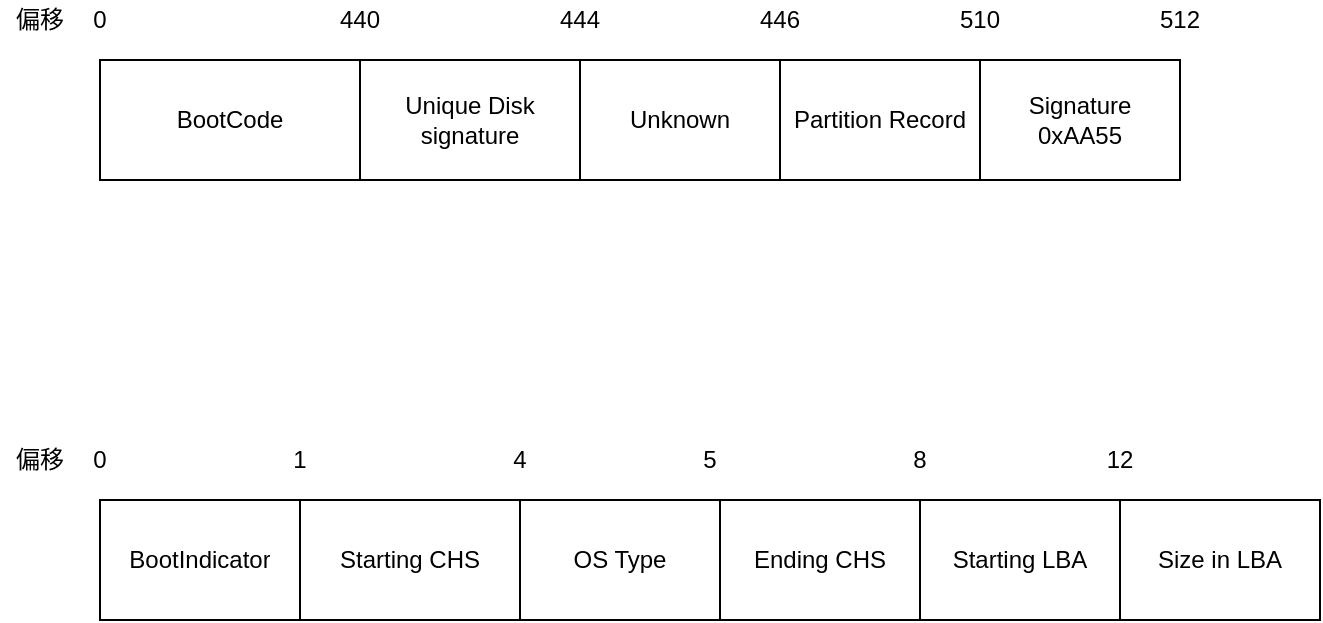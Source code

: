 <mxfile version="13.7.3" type="device"><diagram id="jP2kHnnX1j-LOhW1qqPm" name="第 1 页"><mxGraphModel dx="1086" dy="806" grid="0" gridSize="10" guides="1" tooltips="1" connect="1" arrows="1" fold="1" page="1" pageScale="1" pageWidth="827" pageHeight="1169" math="0" shadow="0"><root><mxCell id="0"/><mxCell id="1" parent="0"/><mxCell id="9b7Xj7pVb3n1cRm_pZ0C-28" value="" style="shape=table;html=1;whiteSpace=wrap;startSize=0;container=1;collapsible=0;childLayout=tableLayout;fillColor=none;" vertex="1" parent="1"><mxGeometry x="80" y="350" width="540" height="60" as="geometry"/></mxCell><mxCell id="9b7Xj7pVb3n1cRm_pZ0C-29" value="" style="shape=partialRectangle;html=1;whiteSpace=wrap;collapsible=0;dropTarget=0;pointerEvents=0;fillColor=none;top=0;left=0;bottom=0;right=0;points=[[0,0.5],[1,0.5]];portConstraint=eastwest;" vertex="1" parent="9b7Xj7pVb3n1cRm_pZ0C-28"><mxGeometry width="540" height="60" as="geometry"/></mxCell><mxCell id="9b7Xj7pVb3n1cRm_pZ0C-30" value="BootCode" style="shape=partialRectangle;html=1;whiteSpace=wrap;connectable=0;fillColor=none;top=0;left=0;bottom=0;right=0;overflow=hidden;" vertex="1" parent="9b7Xj7pVb3n1cRm_pZ0C-29"><mxGeometry width="130" height="60" as="geometry"/></mxCell><mxCell id="9b7Xj7pVb3n1cRm_pZ0C-31" value="Unique Disk signature&lt;br&gt;" style="shape=partialRectangle;html=1;whiteSpace=wrap;connectable=0;fillColor=none;top=0;left=0;bottom=0;right=0;overflow=hidden;" vertex="1" parent="9b7Xj7pVb3n1cRm_pZ0C-29"><mxGeometry x="130" width="110" height="60" as="geometry"/></mxCell><mxCell id="9b7Xj7pVb3n1cRm_pZ0C-32" value="Unknown" style="shape=partialRectangle;html=1;whiteSpace=wrap;connectable=0;fillColor=none;top=0;left=0;bottom=0;right=0;overflow=hidden;" vertex="1" parent="9b7Xj7pVb3n1cRm_pZ0C-29"><mxGeometry x="240" width="100" height="60" as="geometry"/></mxCell><mxCell id="9b7Xj7pVb3n1cRm_pZ0C-45" value="Partition Record" style="shape=partialRectangle;html=1;whiteSpace=wrap;connectable=0;fillColor=none;top=0;left=0;bottom=0;right=0;overflow=hidden;" vertex="1" parent="9b7Xj7pVb3n1cRm_pZ0C-29"><mxGeometry x="340" width="100" height="60" as="geometry"/></mxCell><mxCell id="9b7Xj7pVb3n1cRm_pZ0C-46" value="Signature&lt;br&gt;0xAA55" style="shape=partialRectangle;html=1;whiteSpace=wrap;connectable=0;fillColor=none;top=0;left=0;bottom=0;right=0;overflow=hidden;" vertex="1" parent="9b7Xj7pVb3n1cRm_pZ0C-29"><mxGeometry x="440" width="100" height="60" as="geometry"/></mxCell><mxCell id="9b7Xj7pVb3n1cRm_pZ0C-47" value="0" style="text;html=1;strokeColor=none;fillColor=none;align=center;verticalAlign=middle;whiteSpace=wrap;rounded=0;" vertex="1" parent="1"><mxGeometry x="60" y="320" width="40" height="20" as="geometry"/></mxCell><mxCell id="9b7Xj7pVb3n1cRm_pZ0C-48" value="440" style="text;html=1;strokeColor=none;fillColor=none;align=center;verticalAlign=middle;whiteSpace=wrap;rounded=0;" vertex="1" parent="1"><mxGeometry x="190" y="320" width="40" height="20" as="geometry"/></mxCell><mxCell id="9b7Xj7pVb3n1cRm_pZ0C-49" value="444" style="text;html=1;strokeColor=none;fillColor=none;align=center;verticalAlign=middle;whiteSpace=wrap;rounded=0;" vertex="1" parent="1"><mxGeometry x="300" y="320" width="40" height="20" as="geometry"/></mxCell><mxCell id="9b7Xj7pVb3n1cRm_pZ0C-50" value="446" style="text;html=1;strokeColor=none;fillColor=none;align=center;verticalAlign=middle;whiteSpace=wrap;rounded=0;" vertex="1" parent="1"><mxGeometry x="400" y="320" width="40" height="20" as="geometry"/></mxCell><mxCell id="9b7Xj7pVb3n1cRm_pZ0C-51" value="510" style="text;html=1;strokeColor=none;fillColor=none;align=center;verticalAlign=middle;whiteSpace=wrap;rounded=0;" vertex="1" parent="1"><mxGeometry x="500" y="320" width="40" height="20" as="geometry"/></mxCell><mxCell id="9b7Xj7pVb3n1cRm_pZ0C-52" value="512" style="text;html=1;strokeColor=none;fillColor=none;align=center;verticalAlign=middle;whiteSpace=wrap;rounded=0;" vertex="1" parent="1"><mxGeometry x="600" y="320" width="40" height="20" as="geometry"/></mxCell><mxCell id="9b7Xj7pVb3n1cRm_pZ0C-53" value="偏移" style="text;html=1;strokeColor=none;fillColor=none;align=center;verticalAlign=middle;whiteSpace=wrap;rounded=0;" vertex="1" parent="1"><mxGeometry x="30" y="320" width="40" height="20" as="geometry"/></mxCell><mxCell id="9b7Xj7pVb3n1cRm_pZ0C-54" value="" style="shape=table;html=1;whiteSpace=wrap;startSize=0;container=1;collapsible=0;childLayout=tableLayout;fillColor=none;" vertex="1" parent="1"><mxGeometry x="80" y="570" width="610" height="60" as="geometry"/></mxCell><mxCell id="9b7Xj7pVb3n1cRm_pZ0C-55" value="" style="shape=partialRectangle;html=1;whiteSpace=wrap;collapsible=0;dropTarget=0;pointerEvents=0;fillColor=none;top=0;left=0;bottom=0;right=0;points=[[0,0.5],[1,0.5]];portConstraint=eastwest;" vertex="1" parent="9b7Xj7pVb3n1cRm_pZ0C-54"><mxGeometry width="610" height="60" as="geometry"/></mxCell><mxCell id="9b7Xj7pVb3n1cRm_pZ0C-56" value="BootIndicator" style="shape=partialRectangle;html=1;whiteSpace=wrap;connectable=0;fillColor=none;top=0;left=0;bottom=0;right=0;overflow=hidden;" vertex="1" parent="9b7Xj7pVb3n1cRm_pZ0C-55"><mxGeometry width="100" height="60" as="geometry"/></mxCell><mxCell id="9b7Xj7pVb3n1cRm_pZ0C-57" value="Starting CHS" style="shape=partialRectangle;html=1;whiteSpace=wrap;connectable=0;fillColor=none;top=0;left=0;bottom=0;right=0;overflow=hidden;" vertex="1" parent="9b7Xj7pVb3n1cRm_pZ0C-55"><mxGeometry x="100" width="110" height="60" as="geometry"/></mxCell><mxCell id="9b7Xj7pVb3n1cRm_pZ0C-58" value="OS Type" style="shape=partialRectangle;html=1;whiteSpace=wrap;connectable=0;fillColor=none;top=0;left=0;bottom=0;right=0;overflow=hidden;" vertex="1" parent="9b7Xj7pVb3n1cRm_pZ0C-55"><mxGeometry x="210" width="100" height="60" as="geometry"/></mxCell><mxCell id="9b7Xj7pVb3n1cRm_pZ0C-59" value="Ending CHS" style="shape=partialRectangle;html=1;whiteSpace=wrap;connectable=0;fillColor=none;top=0;left=0;bottom=0;right=0;overflow=hidden;" vertex="1" parent="9b7Xj7pVb3n1cRm_pZ0C-55"><mxGeometry x="310" width="100" height="60" as="geometry"/></mxCell><mxCell id="9b7Xj7pVb3n1cRm_pZ0C-60" value="Starting LBA" style="shape=partialRectangle;html=1;whiteSpace=wrap;connectable=0;fillColor=none;top=0;left=0;bottom=0;right=0;overflow=hidden;" vertex="1" parent="9b7Xj7pVb3n1cRm_pZ0C-55"><mxGeometry x="410" width="100" height="60" as="geometry"/></mxCell><mxCell id="9b7Xj7pVb3n1cRm_pZ0C-68" value="Size in LBA" style="shape=partialRectangle;html=1;whiteSpace=wrap;connectable=0;fillColor=none;top=0;left=0;bottom=0;right=0;overflow=hidden;" vertex="1" parent="9b7Xj7pVb3n1cRm_pZ0C-55"><mxGeometry x="510" width="100" height="60" as="geometry"/></mxCell><mxCell id="9b7Xj7pVb3n1cRm_pZ0C-69" value="偏移" style="text;html=1;strokeColor=none;fillColor=none;align=center;verticalAlign=middle;whiteSpace=wrap;rounded=0;" vertex="1" parent="1"><mxGeometry x="30" y="540" width="40" height="20" as="geometry"/></mxCell><mxCell id="9b7Xj7pVb3n1cRm_pZ0C-70" value="0" style="text;html=1;strokeColor=none;fillColor=none;align=center;verticalAlign=middle;whiteSpace=wrap;rounded=0;" vertex="1" parent="1"><mxGeometry x="60" y="540" width="40" height="20" as="geometry"/></mxCell><mxCell id="9b7Xj7pVb3n1cRm_pZ0C-71" value="1" style="text;html=1;strokeColor=none;fillColor=none;align=center;verticalAlign=middle;whiteSpace=wrap;rounded=0;" vertex="1" parent="1"><mxGeometry x="160" y="540" width="40" height="20" as="geometry"/></mxCell><mxCell id="9b7Xj7pVb3n1cRm_pZ0C-72" value="4" style="text;html=1;strokeColor=none;fillColor=none;align=center;verticalAlign=middle;whiteSpace=wrap;rounded=0;" vertex="1" parent="1"><mxGeometry x="270" y="540" width="40" height="20" as="geometry"/></mxCell><mxCell id="9b7Xj7pVb3n1cRm_pZ0C-73" value="5" style="text;html=1;strokeColor=none;fillColor=none;align=center;verticalAlign=middle;whiteSpace=wrap;rounded=0;" vertex="1" parent="1"><mxGeometry x="365" y="540" width="40" height="20" as="geometry"/></mxCell><mxCell id="9b7Xj7pVb3n1cRm_pZ0C-74" value="8" style="text;html=1;strokeColor=none;fillColor=none;align=center;verticalAlign=middle;whiteSpace=wrap;rounded=0;" vertex="1" parent="1"><mxGeometry x="470" y="540" width="40" height="20" as="geometry"/></mxCell><mxCell id="9b7Xj7pVb3n1cRm_pZ0C-75" value="12" style="text;html=1;strokeColor=none;fillColor=none;align=center;verticalAlign=middle;whiteSpace=wrap;rounded=0;" vertex="1" parent="1"><mxGeometry x="570" y="540" width="40" height="20" as="geometry"/></mxCell></root></mxGraphModel></diagram></mxfile>